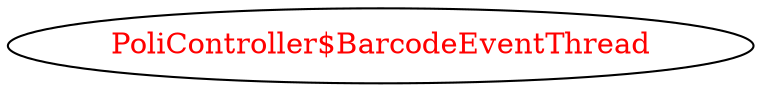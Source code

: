 digraph dependencyGraph {
 concentrate=true;
 ranksep="2.0";
 rankdir="LR"; 
 splines="ortho";
"PoliController$BarcodeEventThread" [fontcolor="red"];
}